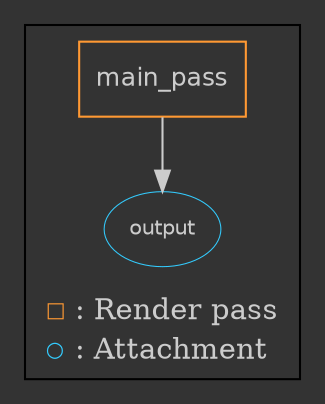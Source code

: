digraph G {
  bgcolor = "#333333";
  edge [color="#CCCCCC"];
  node [fontcolor="#CCCCCC", fontname="Helvetica", fontsize="12"];

  subgraph clusterMain {
      graph [labelloc="b" labeljust="r" label=<
      <TABLE BORDER="0" CELLBORDER="0" CELLSPACING="0"><TR>
      <TD><FONT POINT-SIZE="10" COLOR="#FF9933">&#x25A1;</FONT></TD>
      <TD ALIGN="left"><FONT COLOR="#CCCCCC">:&nbsp;Render pass</FONT></TD></TR>
      <TR>
      <TD><FONT POINT-SIZE="10" COLOR="#33CCFF">&#x25CB;</FONT></TD>
      <TD ALIGN="left"><FONT COLOR="#CCCCCC">:&nbsp;Attachment</FONT></TD></TR>
      </TABLE>>];

    // Node shapes and labels.
    node [shape=rectangle, color="#FF9933"];
    main_pass [label="main_pass"];

    node [shape=ellipse, color="#33CCFF", fontsize=10, penwidth=0.5];
    output [label="output"];

    // Edges between nodes.
    main_pass -> output
  }
}
